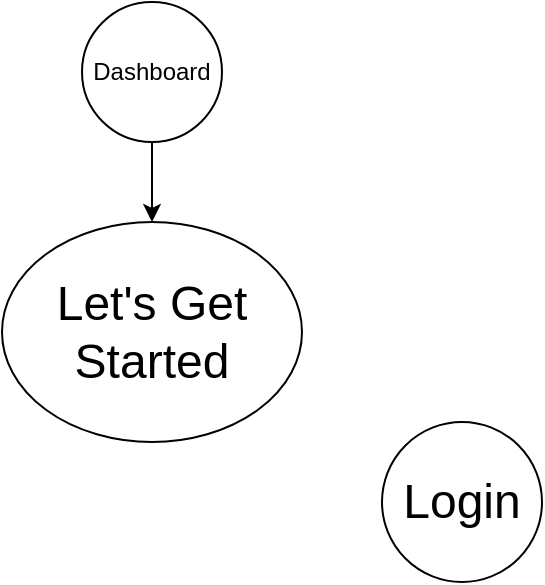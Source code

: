 <mxfile>
    <diagram id="b9Or2mtfki3XB81T-axt" name="Page-1">
        <mxGraphModel dx="734" dy="581" grid="1" gridSize="10" guides="1" tooltips="1" connect="1" arrows="1" fold="1" page="1" pageScale="1" pageWidth="850" pageHeight="1100" math="0" shadow="0">
            <root>
                <mxCell id="0"/>
                <mxCell id="1" parent="0"/>
                <mxCell id="5" style="edgeStyle=none;html=1;entryX=0.5;entryY=0;entryDx=0;entryDy=0;fontSize=24;" edge="1" parent="1" source="2" target="3">
                    <mxGeometry relative="1" as="geometry"/>
                </mxCell>
                <mxCell id="2" value="Dashboard" style="ellipse;whiteSpace=wrap;html=1;" vertex="1" parent="1">
                    <mxGeometry x="280" y="40" width="70" height="70" as="geometry"/>
                </mxCell>
                <mxCell id="3" value="Let's Get Started" style="ellipse;whiteSpace=wrap;html=1;fontSize=24;" vertex="1" parent="1">
                    <mxGeometry x="240" y="150" width="150" height="110" as="geometry"/>
                </mxCell>
                <mxCell id="4" value="Login" style="ellipse;whiteSpace=wrap;html=1;fontSize=24;" vertex="1" parent="1">
                    <mxGeometry x="430" y="250" width="80" height="80" as="geometry"/>
                </mxCell>
            </root>
        </mxGraphModel>
    </diagram>
</mxfile>